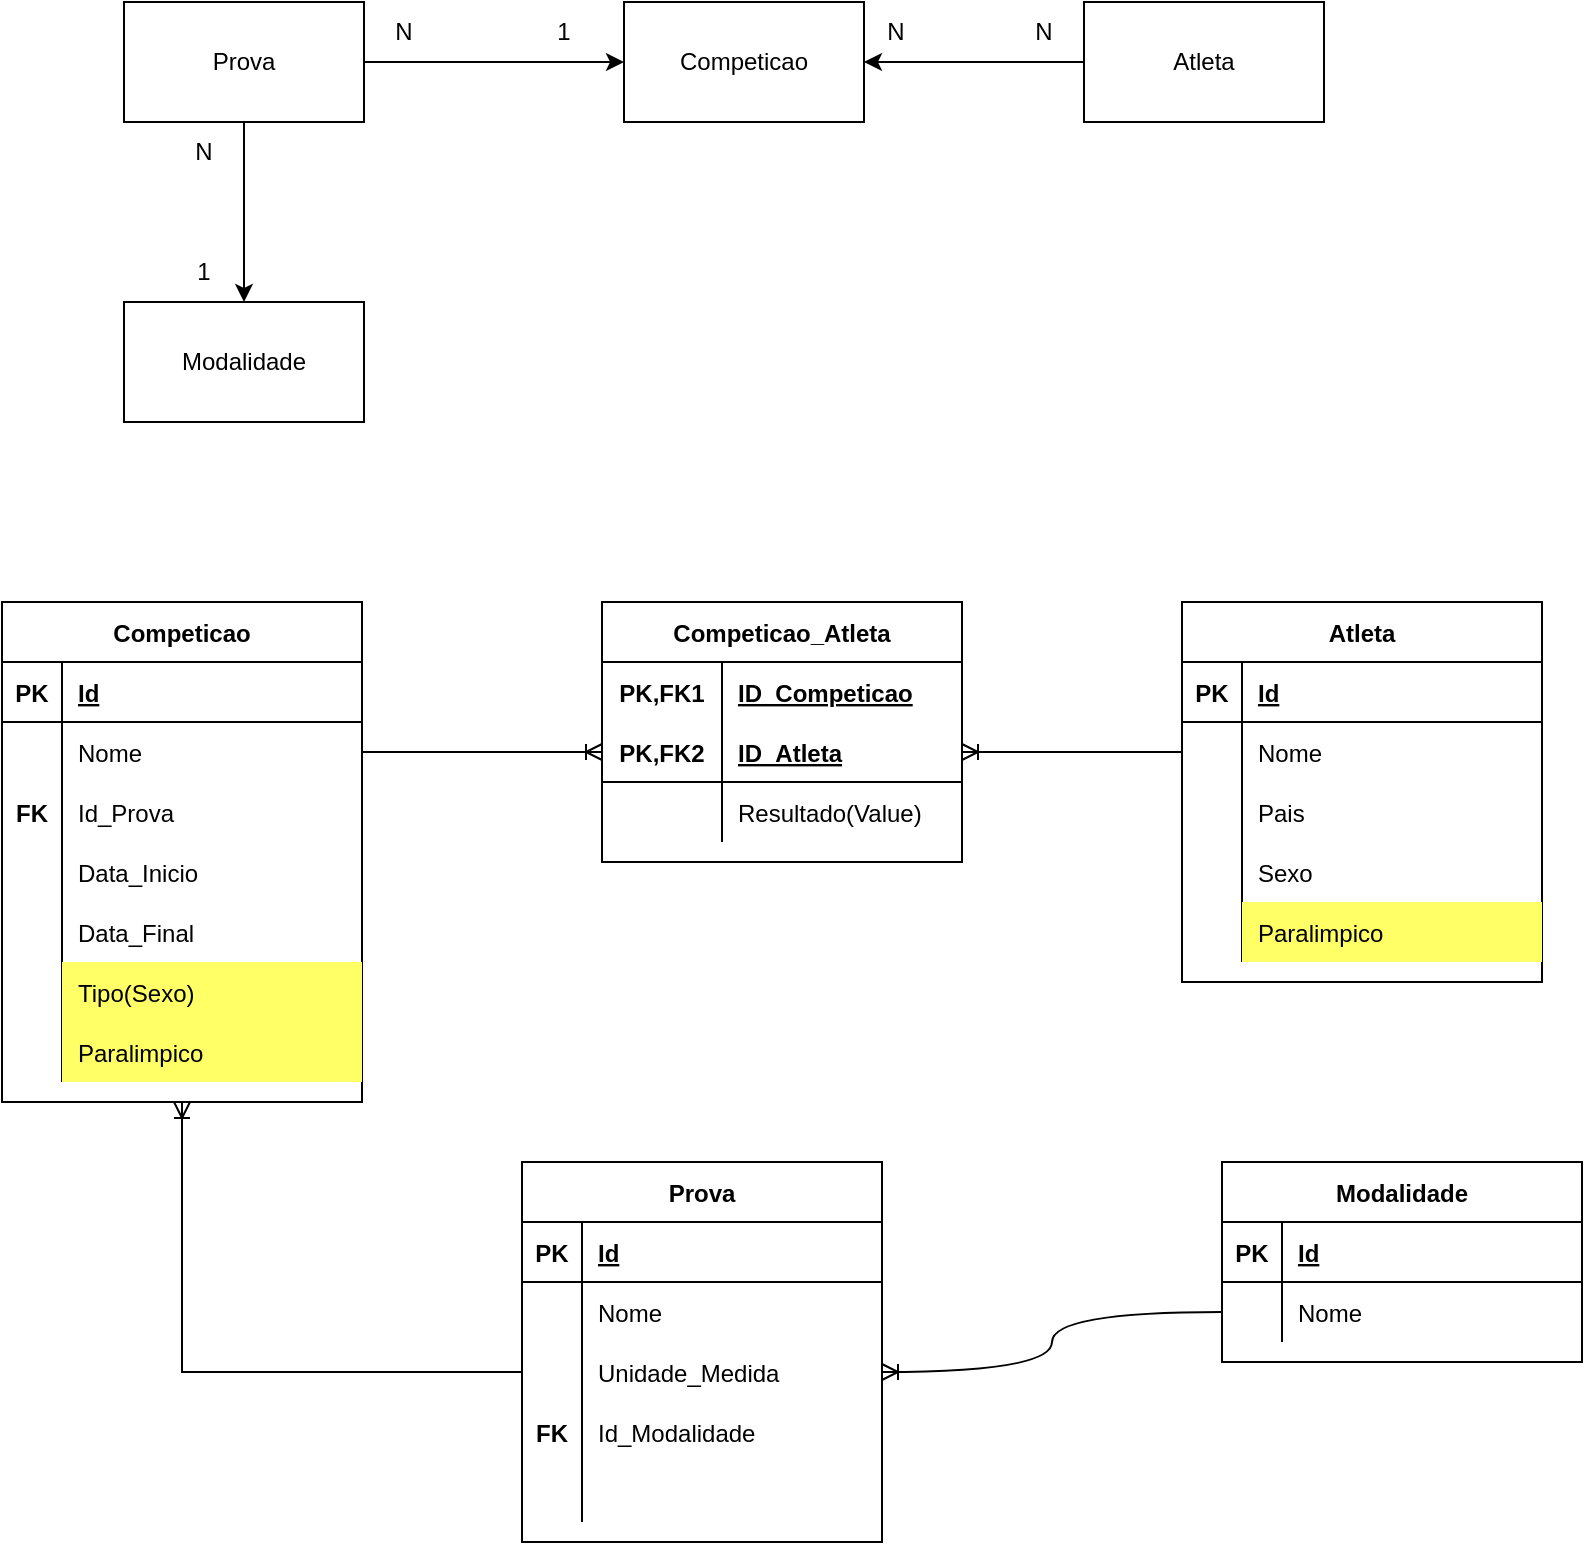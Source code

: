 <mxfile version="17.4.2" type="device"><diagram id="FXfsu1Jbt7-3RDAPurqr" name="Página-1"><mxGraphModel dx="1278" dy="641" grid="1" gridSize="10" guides="1" tooltips="1" connect="1" arrows="1" fold="1" page="1" pageScale="1" pageWidth="827" pageHeight="1169" math="0" shadow="0"><root><mxCell id="0"/><mxCell id="1" parent="0"/><mxCell id="OJ_ZsuDW_ZPFmoE3v7TZ-1" value="Competicao" style="shape=table;startSize=30;container=1;collapsible=1;childLayout=tableLayout;fixedRows=1;rowLines=0;fontStyle=1;align=center;resizeLast=1;" vertex="1" parent="1"><mxGeometry x="19" y="340" width="180" height="250" as="geometry"/></mxCell><mxCell id="OJ_ZsuDW_ZPFmoE3v7TZ-2" value="" style="shape=tableRow;horizontal=0;startSize=0;swimlaneHead=0;swimlaneBody=0;fillColor=none;collapsible=0;dropTarget=0;points=[[0,0.5],[1,0.5]];portConstraint=eastwest;top=0;left=0;right=0;bottom=1;" vertex="1" parent="OJ_ZsuDW_ZPFmoE3v7TZ-1"><mxGeometry y="30" width="180" height="30" as="geometry"/></mxCell><mxCell id="OJ_ZsuDW_ZPFmoE3v7TZ-3" value="PK" style="shape=partialRectangle;connectable=0;fillColor=none;top=0;left=0;bottom=0;right=0;fontStyle=1;overflow=hidden;" vertex="1" parent="OJ_ZsuDW_ZPFmoE3v7TZ-2"><mxGeometry width="30" height="30" as="geometry"><mxRectangle width="30" height="30" as="alternateBounds"/></mxGeometry></mxCell><mxCell id="OJ_ZsuDW_ZPFmoE3v7TZ-4" value="Id" style="shape=partialRectangle;connectable=0;fillColor=none;top=0;left=0;bottom=0;right=0;align=left;spacingLeft=6;fontStyle=5;overflow=hidden;" vertex="1" parent="OJ_ZsuDW_ZPFmoE3v7TZ-2"><mxGeometry x="30" width="150" height="30" as="geometry"><mxRectangle width="150" height="30" as="alternateBounds"/></mxGeometry></mxCell><mxCell id="OJ_ZsuDW_ZPFmoE3v7TZ-5" value="" style="shape=tableRow;horizontal=0;startSize=0;swimlaneHead=0;swimlaneBody=0;fillColor=none;collapsible=0;dropTarget=0;points=[[0,0.5],[1,0.5]];portConstraint=eastwest;top=0;left=0;right=0;bottom=0;" vertex="1" parent="OJ_ZsuDW_ZPFmoE3v7TZ-1"><mxGeometry y="60" width="180" height="30" as="geometry"/></mxCell><mxCell id="OJ_ZsuDW_ZPFmoE3v7TZ-6" value="" style="shape=partialRectangle;connectable=0;fillColor=none;top=0;left=0;bottom=0;right=0;editable=1;overflow=hidden;" vertex="1" parent="OJ_ZsuDW_ZPFmoE3v7TZ-5"><mxGeometry width="30" height="30" as="geometry"><mxRectangle width="30" height="30" as="alternateBounds"/></mxGeometry></mxCell><mxCell id="OJ_ZsuDW_ZPFmoE3v7TZ-7" value="Nome" style="shape=partialRectangle;connectable=0;fillColor=none;top=0;left=0;bottom=0;right=0;align=left;spacingLeft=6;overflow=hidden;" vertex="1" parent="OJ_ZsuDW_ZPFmoE3v7TZ-5"><mxGeometry x="30" width="150" height="30" as="geometry"><mxRectangle width="150" height="30" as="alternateBounds"/></mxGeometry></mxCell><mxCell id="OJ_ZsuDW_ZPFmoE3v7TZ-97" value="" style="shape=tableRow;horizontal=0;startSize=0;swimlaneHead=0;swimlaneBody=0;fillColor=none;collapsible=0;dropTarget=0;points=[[0,0.5],[1,0.5]];portConstraint=eastwest;top=0;left=0;right=0;bottom=0;" vertex="1" parent="OJ_ZsuDW_ZPFmoE3v7TZ-1"><mxGeometry y="90" width="180" height="30" as="geometry"/></mxCell><mxCell id="OJ_ZsuDW_ZPFmoE3v7TZ-98" value="FK" style="shape=partialRectangle;connectable=0;fillColor=none;top=0;left=0;bottom=0;right=0;editable=1;overflow=hidden;fontStyle=1" vertex="1" parent="OJ_ZsuDW_ZPFmoE3v7TZ-97"><mxGeometry width="30" height="30" as="geometry"><mxRectangle width="30" height="30" as="alternateBounds"/></mxGeometry></mxCell><mxCell id="OJ_ZsuDW_ZPFmoE3v7TZ-99" value="Id_Prova" style="shape=partialRectangle;connectable=0;fillColor=none;top=0;left=0;bottom=0;right=0;align=left;spacingLeft=6;overflow=hidden;" vertex="1" parent="OJ_ZsuDW_ZPFmoE3v7TZ-97"><mxGeometry x="30" width="150" height="30" as="geometry"><mxRectangle width="150" height="30" as="alternateBounds"/></mxGeometry></mxCell><mxCell id="OJ_ZsuDW_ZPFmoE3v7TZ-117" value="" style="shape=tableRow;horizontal=0;startSize=0;swimlaneHead=0;swimlaneBody=0;fillColor=none;collapsible=0;dropTarget=0;points=[[0,0.5],[1,0.5]];portConstraint=eastwest;top=0;left=0;right=0;bottom=0;" vertex="1" parent="OJ_ZsuDW_ZPFmoE3v7TZ-1"><mxGeometry y="120" width="180" height="30" as="geometry"/></mxCell><mxCell id="OJ_ZsuDW_ZPFmoE3v7TZ-118" value="" style="shape=partialRectangle;connectable=0;fillColor=none;top=0;left=0;bottom=0;right=0;editable=1;overflow=hidden;" vertex="1" parent="OJ_ZsuDW_ZPFmoE3v7TZ-117"><mxGeometry width="30" height="30" as="geometry"><mxRectangle width="30" height="30" as="alternateBounds"/></mxGeometry></mxCell><mxCell id="OJ_ZsuDW_ZPFmoE3v7TZ-119" value="Data_Inicio" style="shape=partialRectangle;connectable=0;fillColor=none;top=0;left=0;bottom=0;right=0;align=left;spacingLeft=6;overflow=hidden;" vertex="1" parent="OJ_ZsuDW_ZPFmoE3v7TZ-117"><mxGeometry x="30" width="150" height="30" as="geometry"><mxRectangle width="150" height="30" as="alternateBounds"/></mxGeometry></mxCell><mxCell id="OJ_ZsuDW_ZPFmoE3v7TZ-120" value="" style="shape=tableRow;horizontal=0;startSize=0;swimlaneHead=0;swimlaneBody=0;fillColor=none;collapsible=0;dropTarget=0;points=[[0,0.5],[1,0.5]];portConstraint=eastwest;top=0;left=0;right=0;bottom=0;" vertex="1" parent="OJ_ZsuDW_ZPFmoE3v7TZ-1"><mxGeometry y="150" width="180" height="30" as="geometry"/></mxCell><mxCell id="OJ_ZsuDW_ZPFmoE3v7TZ-121" value="" style="shape=partialRectangle;connectable=0;fillColor=none;top=0;left=0;bottom=0;right=0;editable=1;overflow=hidden;" vertex="1" parent="OJ_ZsuDW_ZPFmoE3v7TZ-120"><mxGeometry width="30" height="30" as="geometry"><mxRectangle width="30" height="30" as="alternateBounds"/></mxGeometry></mxCell><mxCell id="OJ_ZsuDW_ZPFmoE3v7TZ-122" value="Data_Final" style="shape=partialRectangle;connectable=0;fillColor=none;top=0;left=0;bottom=0;right=0;align=left;spacingLeft=6;overflow=hidden;" vertex="1" parent="OJ_ZsuDW_ZPFmoE3v7TZ-120"><mxGeometry x="30" width="150" height="30" as="geometry"><mxRectangle width="150" height="30" as="alternateBounds"/></mxGeometry></mxCell><mxCell id="OJ_ZsuDW_ZPFmoE3v7TZ-100" value="" style="shape=tableRow;horizontal=0;startSize=0;swimlaneHead=0;swimlaneBody=0;fillColor=none;collapsible=0;dropTarget=0;points=[[0,0.5],[1,0.5]];portConstraint=eastwest;top=0;left=0;right=0;bottom=0;" vertex="1" parent="OJ_ZsuDW_ZPFmoE3v7TZ-1"><mxGeometry y="180" width="180" height="30" as="geometry"/></mxCell><mxCell id="OJ_ZsuDW_ZPFmoE3v7TZ-101" value="" style="shape=partialRectangle;connectable=0;fillColor=none;top=0;left=0;bottom=0;right=0;editable=1;overflow=hidden;" vertex="1" parent="OJ_ZsuDW_ZPFmoE3v7TZ-100"><mxGeometry width="30" height="30" as="geometry"><mxRectangle width="30" height="30" as="alternateBounds"/></mxGeometry></mxCell><mxCell id="OJ_ZsuDW_ZPFmoE3v7TZ-102" value="Tipo(Sexo)" style="shape=partialRectangle;connectable=0;fillColor=#FFFF66;top=0;left=0;bottom=0;right=0;align=left;spacingLeft=6;overflow=hidden;" vertex="1" parent="OJ_ZsuDW_ZPFmoE3v7TZ-100"><mxGeometry x="30" width="150" height="30" as="geometry"><mxRectangle width="150" height="30" as="alternateBounds"/></mxGeometry></mxCell><mxCell id="OJ_ZsuDW_ZPFmoE3v7TZ-103" value="" style="shape=tableRow;horizontal=0;startSize=0;swimlaneHead=0;swimlaneBody=0;fillColor=none;collapsible=0;dropTarget=0;points=[[0,0.5],[1,0.5]];portConstraint=eastwest;top=0;left=0;right=0;bottom=0;" vertex="1" parent="OJ_ZsuDW_ZPFmoE3v7TZ-1"><mxGeometry y="210" width="180" height="30" as="geometry"/></mxCell><mxCell id="OJ_ZsuDW_ZPFmoE3v7TZ-104" value="" style="shape=partialRectangle;connectable=0;fillColor=none;top=0;left=0;bottom=0;right=0;editable=1;overflow=hidden;" vertex="1" parent="OJ_ZsuDW_ZPFmoE3v7TZ-103"><mxGeometry width="30" height="30" as="geometry"><mxRectangle width="30" height="30" as="alternateBounds"/></mxGeometry></mxCell><mxCell id="OJ_ZsuDW_ZPFmoE3v7TZ-105" value="Paralimpico" style="shape=partialRectangle;connectable=0;fillColor=#FFFF66;top=0;left=0;bottom=0;right=0;align=left;spacingLeft=6;overflow=hidden;" vertex="1" parent="OJ_ZsuDW_ZPFmoE3v7TZ-103"><mxGeometry x="30" width="150" height="30" as="geometry"><mxRectangle width="150" height="30" as="alternateBounds"/></mxGeometry></mxCell><mxCell id="OJ_ZsuDW_ZPFmoE3v7TZ-17" value="Atleta" style="shape=table;startSize=30;container=1;collapsible=1;childLayout=tableLayout;fixedRows=1;rowLines=0;fontStyle=1;align=center;resizeLast=1;" vertex="1" parent="1"><mxGeometry x="609" y="340" width="180" height="190" as="geometry"/></mxCell><mxCell id="OJ_ZsuDW_ZPFmoE3v7TZ-18" value="" style="shape=tableRow;horizontal=0;startSize=0;swimlaneHead=0;swimlaneBody=0;fillColor=none;collapsible=0;dropTarget=0;points=[[0,0.5],[1,0.5]];portConstraint=eastwest;top=0;left=0;right=0;bottom=1;" vertex="1" parent="OJ_ZsuDW_ZPFmoE3v7TZ-17"><mxGeometry y="30" width="180" height="30" as="geometry"/></mxCell><mxCell id="OJ_ZsuDW_ZPFmoE3v7TZ-19" value="PK" style="shape=partialRectangle;connectable=0;fillColor=none;top=0;left=0;bottom=0;right=0;fontStyle=1;overflow=hidden;" vertex="1" parent="OJ_ZsuDW_ZPFmoE3v7TZ-18"><mxGeometry width="30" height="30" as="geometry"><mxRectangle width="30" height="30" as="alternateBounds"/></mxGeometry></mxCell><mxCell id="OJ_ZsuDW_ZPFmoE3v7TZ-20" value="Id" style="shape=partialRectangle;connectable=0;fillColor=none;top=0;left=0;bottom=0;right=0;align=left;spacingLeft=6;fontStyle=5;overflow=hidden;" vertex="1" parent="OJ_ZsuDW_ZPFmoE3v7TZ-18"><mxGeometry x="30" width="150" height="30" as="geometry"><mxRectangle width="150" height="30" as="alternateBounds"/></mxGeometry></mxCell><mxCell id="OJ_ZsuDW_ZPFmoE3v7TZ-21" value="" style="shape=tableRow;horizontal=0;startSize=0;swimlaneHead=0;swimlaneBody=0;fillColor=none;collapsible=0;dropTarget=0;points=[[0,0.5],[1,0.5]];portConstraint=eastwest;top=0;left=0;right=0;bottom=0;" vertex="1" parent="OJ_ZsuDW_ZPFmoE3v7TZ-17"><mxGeometry y="60" width="180" height="30" as="geometry"/></mxCell><mxCell id="OJ_ZsuDW_ZPFmoE3v7TZ-22" value="" style="shape=partialRectangle;connectable=0;fillColor=none;top=0;left=0;bottom=0;right=0;editable=1;overflow=hidden;" vertex="1" parent="OJ_ZsuDW_ZPFmoE3v7TZ-21"><mxGeometry width="30" height="30" as="geometry"><mxRectangle width="30" height="30" as="alternateBounds"/></mxGeometry></mxCell><mxCell id="OJ_ZsuDW_ZPFmoE3v7TZ-23" value="Nome" style="shape=partialRectangle;connectable=0;fillColor=none;top=0;left=0;bottom=0;right=0;align=left;spacingLeft=6;overflow=hidden;" vertex="1" parent="OJ_ZsuDW_ZPFmoE3v7TZ-21"><mxGeometry x="30" width="150" height="30" as="geometry"><mxRectangle width="150" height="30" as="alternateBounds"/></mxGeometry></mxCell><mxCell id="OJ_ZsuDW_ZPFmoE3v7TZ-24" value="" style="shape=tableRow;horizontal=0;startSize=0;swimlaneHead=0;swimlaneBody=0;fillColor=none;collapsible=0;dropTarget=0;points=[[0,0.5],[1,0.5]];portConstraint=eastwest;top=0;left=0;right=0;bottom=0;" vertex="1" parent="OJ_ZsuDW_ZPFmoE3v7TZ-17"><mxGeometry y="90" width="180" height="30" as="geometry"/></mxCell><mxCell id="OJ_ZsuDW_ZPFmoE3v7TZ-25" value="" style="shape=partialRectangle;connectable=0;fillColor=none;top=0;left=0;bottom=0;right=0;editable=1;overflow=hidden;" vertex="1" parent="OJ_ZsuDW_ZPFmoE3v7TZ-24"><mxGeometry width="30" height="30" as="geometry"><mxRectangle width="30" height="30" as="alternateBounds"/></mxGeometry></mxCell><mxCell id="OJ_ZsuDW_ZPFmoE3v7TZ-26" value="Pais" style="shape=partialRectangle;connectable=0;fillColor=none;top=0;left=0;bottom=0;right=0;align=left;spacingLeft=6;overflow=hidden;" vertex="1" parent="OJ_ZsuDW_ZPFmoE3v7TZ-24"><mxGeometry x="30" width="150" height="30" as="geometry"><mxRectangle width="150" height="30" as="alternateBounds"/></mxGeometry></mxCell><mxCell id="OJ_ZsuDW_ZPFmoE3v7TZ-27" value="" style="shape=tableRow;horizontal=0;startSize=0;swimlaneHead=0;swimlaneBody=0;fillColor=none;collapsible=0;dropTarget=0;points=[[0,0.5],[1,0.5]];portConstraint=eastwest;top=0;left=0;right=0;bottom=0;" vertex="1" parent="OJ_ZsuDW_ZPFmoE3v7TZ-17"><mxGeometry y="120" width="180" height="30" as="geometry"/></mxCell><mxCell id="OJ_ZsuDW_ZPFmoE3v7TZ-28" value="" style="shape=partialRectangle;connectable=0;fillColor=none;top=0;left=0;bottom=0;right=0;editable=1;overflow=hidden;" vertex="1" parent="OJ_ZsuDW_ZPFmoE3v7TZ-27"><mxGeometry width="30" height="30" as="geometry"><mxRectangle width="30" height="30" as="alternateBounds"/></mxGeometry></mxCell><mxCell id="OJ_ZsuDW_ZPFmoE3v7TZ-29" value="Sexo" style="shape=partialRectangle;connectable=0;fillColor=none;top=0;left=0;bottom=0;right=0;align=left;spacingLeft=6;overflow=hidden;" vertex="1" parent="OJ_ZsuDW_ZPFmoE3v7TZ-27"><mxGeometry x="30" width="150" height="30" as="geometry"><mxRectangle width="150" height="30" as="alternateBounds"/></mxGeometry></mxCell><mxCell id="OJ_ZsuDW_ZPFmoE3v7TZ-30" value="" style="shape=tableRow;horizontal=0;startSize=0;swimlaneHead=0;swimlaneBody=0;fillColor=none;collapsible=0;dropTarget=0;points=[[0,0.5],[1,0.5]];portConstraint=eastwest;top=0;left=0;right=0;bottom=0;" vertex="1" parent="OJ_ZsuDW_ZPFmoE3v7TZ-17"><mxGeometry y="150" width="180" height="30" as="geometry"/></mxCell><mxCell id="OJ_ZsuDW_ZPFmoE3v7TZ-31" value="" style="shape=partialRectangle;connectable=0;fillColor=none;top=0;left=0;bottom=0;right=0;editable=1;overflow=hidden;" vertex="1" parent="OJ_ZsuDW_ZPFmoE3v7TZ-30"><mxGeometry width="30" height="30" as="geometry"><mxRectangle width="30" height="30" as="alternateBounds"/></mxGeometry></mxCell><mxCell id="OJ_ZsuDW_ZPFmoE3v7TZ-32" value="Paralimpico" style="shape=partialRectangle;connectable=0;fillColor=#FFFF66;top=0;left=0;bottom=0;right=0;align=left;spacingLeft=6;overflow=hidden;" vertex="1" parent="OJ_ZsuDW_ZPFmoE3v7TZ-30"><mxGeometry x="30" width="150" height="30" as="geometry"><mxRectangle width="150" height="30" as="alternateBounds"/></mxGeometry></mxCell><mxCell id="OJ_ZsuDW_ZPFmoE3v7TZ-33" value="Modalidade" style="shape=table;startSize=30;container=1;collapsible=1;childLayout=tableLayout;fixedRows=1;rowLines=0;fontStyle=1;align=center;resizeLast=1;" vertex="1" parent="1"><mxGeometry x="629" y="620" width="180" height="100" as="geometry"/></mxCell><mxCell id="OJ_ZsuDW_ZPFmoE3v7TZ-34" value="" style="shape=tableRow;horizontal=0;startSize=0;swimlaneHead=0;swimlaneBody=0;fillColor=none;collapsible=0;dropTarget=0;points=[[0,0.5],[1,0.5]];portConstraint=eastwest;top=0;left=0;right=0;bottom=1;" vertex="1" parent="OJ_ZsuDW_ZPFmoE3v7TZ-33"><mxGeometry y="30" width="180" height="30" as="geometry"/></mxCell><mxCell id="OJ_ZsuDW_ZPFmoE3v7TZ-35" value="PK" style="shape=partialRectangle;connectable=0;fillColor=none;top=0;left=0;bottom=0;right=0;fontStyle=1;overflow=hidden;" vertex="1" parent="OJ_ZsuDW_ZPFmoE3v7TZ-34"><mxGeometry width="30" height="30" as="geometry"><mxRectangle width="30" height="30" as="alternateBounds"/></mxGeometry></mxCell><mxCell id="OJ_ZsuDW_ZPFmoE3v7TZ-36" value="Id" style="shape=partialRectangle;connectable=0;fillColor=none;top=0;left=0;bottom=0;right=0;align=left;spacingLeft=6;fontStyle=5;overflow=hidden;" vertex="1" parent="OJ_ZsuDW_ZPFmoE3v7TZ-34"><mxGeometry x="30" width="150" height="30" as="geometry"><mxRectangle width="150" height="30" as="alternateBounds"/></mxGeometry></mxCell><mxCell id="OJ_ZsuDW_ZPFmoE3v7TZ-37" value="" style="shape=tableRow;horizontal=0;startSize=0;swimlaneHead=0;swimlaneBody=0;fillColor=none;collapsible=0;dropTarget=0;points=[[0,0.5],[1,0.5]];portConstraint=eastwest;top=0;left=0;right=0;bottom=0;" vertex="1" parent="OJ_ZsuDW_ZPFmoE3v7TZ-33"><mxGeometry y="60" width="180" height="30" as="geometry"/></mxCell><mxCell id="OJ_ZsuDW_ZPFmoE3v7TZ-38" value="" style="shape=partialRectangle;connectable=0;fillColor=none;top=0;left=0;bottom=0;right=0;editable=1;overflow=hidden;" vertex="1" parent="OJ_ZsuDW_ZPFmoE3v7TZ-37"><mxGeometry width="30" height="30" as="geometry"><mxRectangle width="30" height="30" as="alternateBounds"/></mxGeometry></mxCell><mxCell id="OJ_ZsuDW_ZPFmoE3v7TZ-39" value="Nome" style="shape=partialRectangle;connectable=0;fillColor=none;top=0;left=0;bottom=0;right=0;align=left;spacingLeft=6;overflow=hidden;" vertex="1" parent="OJ_ZsuDW_ZPFmoE3v7TZ-37"><mxGeometry x="30" width="150" height="30" as="geometry"><mxRectangle width="150" height="30" as="alternateBounds"/></mxGeometry></mxCell><mxCell id="OJ_ZsuDW_ZPFmoE3v7TZ-49" value="Prova" style="shape=table;startSize=30;container=1;collapsible=1;childLayout=tableLayout;fixedRows=1;rowLines=0;fontStyle=1;align=center;resizeLast=1;" vertex="1" parent="1"><mxGeometry x="279" y="620" width="180" height="190" as="geometry"/></mxCell><mxCell id="OJ_ZsuDW_ZPFmoE3v7TZ-50" value="" style="shape=tableRow;horizontal=0;startSize=0;swimlaneHead=0;swimlaneBody=0;fillColor=none;collapsible=0;dropTarget=0;points=[[0,0.5],[1,0.5]];portConstraint=eastwest;top=0;left=0;right=0;bottom=1;" vertex="1" parent="OJ_ZsuDW_ZPFmoE3v7TZ-49"><mxGeometry y="30" width="180" height="30" as="geometry"/></mxCell><mxCell id="OJ_ZsuDW_ZPFmoE3v7TZ-51" value="PK" style="shape=partialRectangle;connectable=0;fillColor=none;top=0;left=0;bottom=0;right=0;fontStyle=1;overflow=hidden;" vertex="1" parent="OJ_ZsuDW_ZPFmoE3v7TZ-50"><mxGeometry width="30" height="30" as="geometry"><mxRectangle width="30" height="30" as="alternateBounds"/></mxGeometry></mxCell><mxCell id="OJ_ZsuDW_ZPFmoE3v7TZ-52" value="Id" style="shape=partialRectangle;connectable=0;fillColor=none;top=0;left=0;bottom=0;right=0;align=left;spacingLeft=6;fontStyle=5;overflow=hidden;" vertex="1" parent="OJ_ZsuDW_ZPFmoE3v7TZ-50"><mxGeometry x="30" width="150" height="30" as="geometry"><mxRectangle width="150" height="30" as="alternateBounds"/></mxGeometry></mxCell><mxCell id="OJ_ZsuDW_ZPFmoE3v7TZ-53" value="" style="shape=tableRow;horizontal=0;startSize=0;swimlaneHead=0;swimlaneBody=0;fillColor=none;collapsible=0;dropTarget=0;points=[[0,0.5],[1,0.5]];portConstraint=eastwest;top=0;left=0;right=0;bottom=0;" vertex="1" parent="OJ_ZsuDW_ZPFmoE3v7TZ-49"><mxGeometry y="60" width="180" height="30" as="geometry"/></mxCell><mxCell id="OJ_ZsuDW_ZPFmoE3v7TZ-54" value="" style="shape=partialRectangle;connectable=0;fillColor=none;top=0;left=0;bottom=0;right=0;editable=1;overflow=hidden;" vertex="1" parent="OJ_ZsuDW_ZPFmoE3v7TZ-53"><mxGeometry width="30" height="30" as="geometry"><mxRectangle width="30" height="30" as="alternateBounds"/></mxGeometry></mxCell><mxCell id="OJ_ZsuDW_ZPFmoE3v7TZ-55" value="Nome" style="shape=partialRectangle;connectable=0;fillColor=none;top=0;left=0;bottom=0;right=0;align=left;spacingLeft=6;overflow=hidden;" vertex="1" parent="OJ_ZsuDW_ZPFmoE3v7TZ-53"><mxGeometry x="30" width="150" height="30" as="geometry"><mxRectangle width="150" height="30" as="alternateBounds"/></mxGeometry></mxCell><mxCell id="OJ_ZsuDW_ZPFmoE3v7TZ-111" value="" style="shape=tableRow;horizontal=0;startSize=0;swimlaneHead=0;swimlaneBody=0;fillColor=none;collapsible=0;dropTarget=0;points=[[0,0.5],[1,0.5]];portConstraint=eastwest;top=0;left=0;right=0;bottom=0;" vertex="1" parent="OJ_ZsuDW_ZPFmoE3v7TZ-49"><mxGeometry y="90" width="180" height="30" as="geometry"/></mxCell><mxCell id="OJ_ZsuDW_ZPFmoE3v7TZ-112" value="" style="shape=partialRectangle;connectable=0;fillColor=none;top=0;left=0;bottom=0;right=0;editable=1;overflow=hidden;" vertex="1" parent="OJ_ZsuDW_ZPFmoE3v7TZ-111"><mxGeometry width="30" height="30" as="geometry"><mxRectangle width="30" height="30" as="alternateBounds"/></mxGeometry></mxCell><mxCell id="OJ_ZsuDW_ZPFmoE3v7TZ-113" value="Unidade_Medida" style="shape=partialRectangle;connectable=0;fillColor=none;top=0;left=0;bottom=0;right=0;align=left;spacingLeft=6;overflow=hidden;" vertex="1" parent="OJ_ZsuDW_ZPFmoE3v7TZ-111"><mxGeometry x="30" width="150" height="30" as="geometry"><mxRectangle width="150" height="30" as="alternateBounds"/></mxGeometry></mxCell><mxCell id="OJ_ZsuDW_ZPFmoE3v7TZ-56" value="" style="shape=tableRow;horizontal=0;startSize=0;swimlaneHead=0;swimlaneBody=0;fillColor=none;collapsible=0;dropTarget=0;points=[[0,0.5],[1,0.5]];portConstraint=eastwest;top=0;left=0;right=0;bottom=0;" vertex="1" parent="OJ_ZsuDW_ZPFmoE3v7TZ-49"><mxGeometry y="120" width="180" height="30" as="geometry"/></mxCell><mxCell id="OJ_ZsuDW_ZPFmoE3v7TZ-57" value="FK" style="shape=partialRectangle;connectable=0;fillColor=none;top=0;left=0;bottom=0;right=0;editable=1;overflow=hidden;fontStyle=1" vertex="1" parent="OJ_ZsuDW_ZPFmoE3v7TZ-56"><mxGeometry width="30" height="30" as="geometry"><mxRectangle width="30" height="30" as="alternateBounds"/></mxGeometry></mxCell><mxCell id="OJ_ZsuDW_ZPFmoE3v7TZ-58" value="Id_Modalidade" style="shape=partialRectangle;connectable=0;fillColor=none;top=0;left=0;bottom=0;right=0;align=left;spacingLeft=6;overflow=hidden;" vertex="1" parent="OJ_ZsuDW_ZPFmoE3v7TZ-56"><mxGeometry x="30" width="150" height="30" as="geometry"><mxRectangle width="150" height="30" as="alternateBounds"/></mxGeometry></mxCell><mxCell id="OJ_ZsuDW_ZPFmoE3v7TZ-59" value="" style="shape=tableRow;horizontal=0;startSize=0;swimlaneHead=0;swimlaneBody=0;fillColor=none;collapsible=0;dropTarget=0;points=[[0,0.5],[1,0.5]];portConstraint=eastwest;top=0;left=0;right=0;bottom=0;" vertex="1" parent="OJ_ZsuDW_ZPFmoE3v7TZ-49"><mxGeometry y="150" width="180" height="30" as="geometry"/></mxCell><mxCell id="OJ_ZsuDW_ZPFmoE3v7TZ-60" value="" style="shape=partialRectangle;connectable=0;fillColor=none;top=0;left=0;bottom=0;right=0;editable=1;overflow=hidden;" vertex="1" parent="OJ_ZsuDW_ZPFmoE3v7TZ-59"><mxGeometry width="30" height="30" as="geometry"><mxRectangle width="30" height="30" as="alternateBounds"/></mxGeometry></mxCell><mxCell id="OJ_ZsuDW_ZPFmoE3v7TZ-61" value="" style="shape=partialRectangle;connectable=0;fillColor=none;top=0;left=0;bottom=0;right=0;align=left;spacingLeft=6;overflow=hidden;" vertex="1" parent="OJ_ZsuDW_ZPFmoE3v7TZ-59"><mxGeometry x="30" width="150" height="30" as="geometry"><mxRectangle width="150" height="30" as="alternateBounds"/></mxGeometry></mxCell><mxCell id="OJ_ZsuDW_ZPFmoE3v7TZ-81" value="Competicao_Atleta" style="shape=table;startSize=30;container=1;collapsible=1;childLayout=tableLayout;fixedRows=1;rowLines=0;fontStyle=1;align=center;resizeLast=1;" vertex="1" parent="1"><mxGeometry x="319" y="340" width="180" height="130" as="geometry"/></mxCell><mxCell id="OJ_ZsuDW_ZPFmoE3v7TZ-82" value="" style="shape=tableRow;horizontal=0;startSize=0;swimlaneHead=0;swimlaneBody=0;fillColor=none;collapsible=0;dropTarget=0;points=[[0,0.5],[1,0.5]];portConstraint=eastwest;top=0;left=0;right=0;bottom=0;" vertex="1" parent="OJ_ZsuDW_ZPFmoE3v7TZ-81"><mxGeometry y="30" width="180" height="30" as="geometry"/></mxCell><mxCell id="OJ_ZsuDW_ZPFmoE3v7TZ-83" value="PK,FK1" style="shape=partialRectangle;connectable=0;fillColor=none;top=0;left=0;bottom=0;right=0;fontStyle=1;overflow=hidden;" vertex="1" parent="OJ_ZsuDW_ZPFmoE3v7TZ-82"><mxGeometry width="60" height="30" as="geometry"><mxRectangle width="60" height="30" as="alternateBounds"/></mxGeometry></mxCell><mxCell id="OJ_ZsuDW_ZPFmoE3v7TZ-84" value="ID_Competicao" style="shape=partialRectangle;connectable=0;fillColor=none;top=0;left=0;bottom=0;right=0;align=left;spacingLeft=6;fontStyle=5;overflow=hidden;" vertex="1" parent="OJ_ZsuDW_ZPFmoE3v7TZ-82"><mxGeometry x="60" width="120" height="30" as="geometry"><mxRectangle width="120" height="30" as="alternateBounds"/></mxGeometry></mxCell><mxCell id="OJ_ZsuDW_ZPFmoE3v7TZ-85" value="" style="shape=tableRow;horizontal=0;startSize=0;swimlaneHead=0;swimlaneBody=0;fillColor=none;collapsible=0;dropTarget=0;points=[[0,0.5],[1,0.5]];portConstraint=eastwest;top=0;left=0;right=0;bottom=1;" vertex="1" parent="OJ_ZsuDW_ZPFmoE3v7TZ-81"><mxGeometry y="60" width="180" height="30" as="geometry"/></mxCell><mxCell id="OJ_ZsuDW_ZPFmoE3v7TZ-86" value="PK,FK2" style="shape=partialRectangle;connectable=0;fillColor=none;top=0;left=0;bottom=0;right=0;fontStyle=1;overflow=hidden;" vertex="1" parent="OJ_ZsuDW_ZPFmoE3v7TZ-85"><mxGeometry width="60" height="30" as="geometry"><mxRectangle width="60" height="30" as="alternateBounds"/></mxGeometry></mxCell><mxCell id="OJ_ZsuDW_ZPFmoE3v7TZ-87" value="ID_Atleta" style="shape=partialRectangle;connectable=0;fillColor=none;top=0;left=0;bottom=0;right=0;align=left;spacingLeft=6;fontStyle=5;overflow=hidden;" vertex="1" parent="OJ_ZsuDW_ZPFmoE3v7TZ-85"><mxGeometry x="60" width="120" height="30" as="geometry"><mxRectangle width="120" height="30" as="alternateBounds"/></mxGeometry></mxCell><mxCell id="OJ_ZsuDW_ZPFmoE3v7TZ-114" value="" style="shape=tableRow;horizontal=0;startSize=0;swimlaneHead=0;swimlaneBody=0;fillColor=none;collapsible=0;dropTarget=0;points=[[0,0.5],[1,0.5]];portConstraint=eastwest;top=0;left=0;right=0;bottom=0;" vertex="1" parent="OJ_ZsuDW_ZPFmoE3v7TZ-81"><mxGeometry y="90" width="180" height="30" as="geometry"/></mxCell><mxCell id="OJ_ZsuDW_ZPFmoE3v7TZ-115" value="" style="shape=partialRectangle;connectable=0;fillColor=none;top=0;left=0;bottom=0;right=0;editable=1;overflow=hidden;" vertex="1" parent="OJ_ZsuDW_ZPFmoE3v7TZ-114"><mxGeometry width="60" height="30" as="geometry"><mxRectangle width="60" height="30" as="alternateBounds"/></mxGeometry></mxCell><mxCell id="OJ_ZsuDW_ZPFmoE3v7TZ-116" value="Resultado(Value)" style="shape=partialRectangle;connectable=0;fillColor=none;top=0;left=0;bottom=0;right=0;align=left;spacingLeft=6;overflow=hidden;" vertex="1" parent="OJ_ZsuDW_ZPFmoE3v7TZ-114"><mxGeometry x="60" width="120" height="30" as="geometry"><mxRectangle width="120" height="30" as="alternateBounds"/></mxGeometry></mxCell><mxCell id="OJ_ZsuDW_ZPFmoE3v7TZ-106" value="" style="fontSize=12;html=1;endArrow=ERoneToMany;rounded=0;entryX=1;entryY=0.5;entryDx=0;entryDy=0;exitX=0;exitY=0.5;exitDx=0;exitDy=0;edgeStyle=orthogonalEdgeStyle;curved=1;" edge="1" parent="1" source="OJ_ZsuDW_ZPFmoE3v7TZ-37" target="OJ_ZsuDW_ZPFmoE3v7TZ-111"><mxGeometry width="100" height="100" relative="1" as="geometry"><mxPoint x="629" y="725" as="sourcePoint"/><mxPoint x="569" y="530" as="targetPoint"/></mxGeometry></mxCell><mxCell id="OJ_ZsuDW_ZPFmoE3v7TZ-107" value="" style="edgeStyle=orthogonalEdgeStyle;fontSize=12;html=1;endArrow=ERoneToMany;rounded=0;exitX=0;exitY=0.5;exitDx=0;exitDy=0;entryX=0.5;entryY=1;entryDx=0;entryDy=0;elbow=vertical;" edge="1" parent="1" source="OJ_ZsuDW_ZPFmoE3v7TZ-111" target="OJ_ZsuDW_ZPFmoE3v7TZ-1"><mxGeometry width="100" height="100" relative="1" as="geometry"><mxPoint x="29" y="765" as="sourcePoint"/><mxPoint x="129" y="665" as="targetPoint"/></mxGeometry></mxCell><mxCell id="OJ_ZsuDW_ZPFmoE3v7TZ-108" value="" style="fontSize=12;html=1;endArrow=ERoneToMany;rounded=0;exitX=1;exitY=0.5;exitDx=0;exitDy=0;entryX=0;entryY=0.5;entryDx=0;entryDy=0;" edge="1" parent="1" source="OJ_ZsuDW_ZPFmoE3v7TZ-5" target="OJ_ZsuDW_ZPFmoE3v7TZ-85"><mxGeometry width="100" height="100" relative="1" as="geometry"><mxPoint x="399" y="580" as="sourcePoint"/><mxPoint x="499" y="480" as="targetPoint"/></mxGeometry></mxCell><mxCell id="OJ_ZsuDW_ZPFmoE3v7TZ-109" value="" style="fontSize=12;html=1;endArrow=ERoneToMany;rounded=0;exitX=0;exitY=0.5;exitDx=0;exitDy=0;entryX=1;entryY=0.5;entryDx=0;entryDy=0;" edge="1" parent="1" source="OJ_ZsuDW_ZPFmoE3v7TZ-21" target="OJ_ZsuDW_ZPFmoE3v7TZ-85"><mxGeometry width="100" height="100" relative="1" as="geometry"><mxPoint x="399" y="580" as="sourcePoint"/><mxPoint x="499" y="480" as="targetPoint"/></mxGeometry></mxCell><mxCell id="OJ_ZsuDW_ZPFmoE3v7TZ-110" value="" style="group" vertex="1" connectable="0" parent="1"><mxGeometry x="80" y="40" width="600" height="210" as="geometry"/></mxCell><mxCell id="OJ_ZsuDW_ZPFmoE3v7TZ-65" value="Modalidade" style="rounded=0;whiteSpace=wrap;html=1;" vertex="1" parent="OJ_ZsuDW_ZPFmoE3v7TZ-110"><mxGeometry y="150" width="120" height="60" as="geometry"/></mxCell><mxCell id="OJ_ZsuDW_ZPFmoE3v7TZ-70" style="edgeStyle=orthogonalEdgeStyle;rounded=0;orthogonalLoop=1;jettySize=auto;html=1;entryX=0.5;entryY=0;entryDx=0;entryDy=0;" edge="1" parent="OJ_ZsuDW_ZPFmoE3v7TZ-110" source="OJ_ZsuDW_ZPFmoE3v7TZ-66" target="OJ_ZsuDW_ZPFmoE3v7TZ-65"><mxGeometry relative="1" as="geometry"/></mxCell><mxCell id="OJ_ZsuDW_ZPFmoE3v7TZ-66" value="Prova" style="rounded=0;whiteSpace=wrap;html=1;" vertex="1" parent="OJ_ZsuDW_ZPFmoE3v7TZ-110"><mxGeometry width="120" height="60" as="geometry"/></mxCell><mxCell id="OJ_ZsuDW_ZPFmoE3v7TZ-67" value="Atleta" style="rounded=0;whiteSpace=wrap;html=1;" vertex="1" parent="OJ_ZsuDW_ZPFmoE3v7TZ-110"><mxGeometry x="480" width="120" height="60" as="geometry"/></mxCell><mxCell id="OJ_ZsuDW_ZPFmoE3v7TZ-68" value="Competicao" style="rounded=0;whiteSpace=wrap;html=1;" vertex="1" parent="OJ_ZsuDW_ZPFmoE3v7TZ-110"><mxGeometry x="250" width="120" height="60" as="geometry"/></mxCell><mxCell id="OJ_ZsuDW_ZPFmoE3v7TZ-71" style="edgeStyle=orthogonalEdgeStyle;rounded=0;orthogonalLoop=1;jettySize=auto;html=1;exitX=1;exitY=0.5;exitDx=0;exitDy=0;entryX=0;entryY=0.5;entryDx=0;entryDy=0;" edge="1" parent="OJ_ZsuDW_ZPFmoE3v7TZ-110" source="OJ_ZsuDW_ZPFmoE3v7TZ-66" target="OJ_ZsuDW_ZPFmoE3v7TZ-68"><mxGeometry relative="1" as="geometry"/></mxCell><mxCell id="OJ_ZsuDW_ZPFmoE3v7TZ-72" style="edgeStyle=orthogonalEdgeStyle;rounded=0;orthogonalLoop=1;jettySize=auto;html=1;exitX=0;exitY=0.5;exitDx=0;exitDy=0;entryX=1;entryY=0.5;entryDx=0;entryDy=0;" edge="1" parent="OJ_ZsuDW_ZPFmoE3v7TZ-110" source="OJ_ZsuDW_ZPFmoE3v7TZ-67" target="OJ_ZsuDW_ZPFmoE3v7TZ-68"><mxGeometry relative="1" as="geometry"/></mxCell><mxCell id="OJ_ZsuDW_ZPFmoE3v7TZ-74" value="1" style="text;html=1;strokeColor=none;fillColor=none;align=center;verticalAlign=middle;whiteSpace=wrap;rounded=0;" vertex="1" parent="OJ_ZsuDW_ZPFmoE3v7TZ-110"><mxGeometry x="190" width="60" height="30" as="geometry"/></mxCell><mxCell id="OJ_ZsuDW_ZPFmoE3v7TZ-75" value="1" style="text;html=1;strokeColor=none;fillColor=none;align=center;verticalAlign=middle;whiteSpace=wrap;rounded=0;" vertex="1" parent="OJ_ZsuDW_ZPFmoE3v7TZ-110"><mxGeometry x="10" y="120" width="60" height="30" as="geometry"/></mxCell><mxCell id="OJ_ZsuDW_ZPFmoE3v7TZ-76" value="N" style="text;html=1;strokeColor=none;fillColor=none;align=center;verticalAlign=middle;whiteSpace=wrap;rounded=0;" vertex="1" parent="OJ_ZsuDW_ZPFmoE3v7TZ-110"><mxGeometry x="356" width="60" height="30" as="geometry"/></mxCell><mxCell id="OJ_ZsuDW_ZPFmoE3v7TZ-77" value="N" style="text;html=1;strokeColor=none;fillColor=none;align=center;verticalAlign=middle;whiteSpace=wrap;rounded=0;" vertex="1" parent="OJ_ZsuDW_ZPFmoE3v7TZ-110"><mxGeometry x="110" width="60" height="30" as="geometry"/></mxCell><mxCell id="OJ_ZsuDW_ZPFmoE3v7TZ-78" value="N" style="text;html=1;strokeColor=none;fillColor=none;align=center;verticalAlign=middle;whiteSpace=wrap;rounded=0;" vertex="1" parent="OJ_ZsuDW_ZPFmoE3v7TZ-110"><mxGeometry x="10" y="60" width="60" height="30" as="geometry"/></mxCell><mxCell id="OJ_ZsuDW_ZPFmoE3v7TZ-79" value="N" style="text;html=1;strokeColor=none;fillColor=none;align=center;verticalAlign=middle;whiteSpace=wrap;rounded=0;" vertex="1" parent="OJ_ZsuDW_ZPFmoE3v7TZ-110"><mxGeometry x="430" width="60" height="30" as="geometry"/></mxCell></root></mxGraphModel></diagram></mxfile>